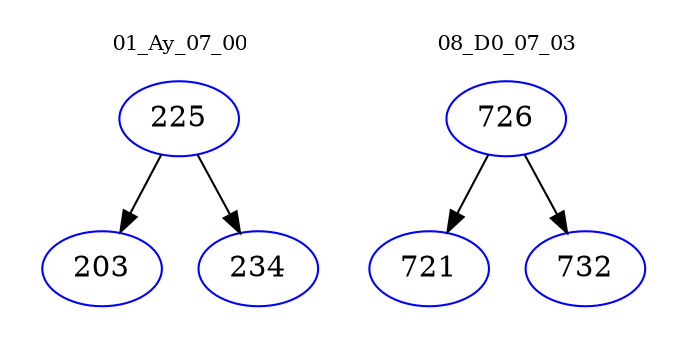 digraph{
subgraph cluster_0 {
color = white
label = "01_Ay_07_00";
fontsize=10;
T0_225 [label="225", color="blue"]
T0_225 -> T0_203 [color="black"]
T0_203 [label="203", color="blue"]
T0_225 -> T0_234 [color="black"]
T0_234 [label="234", color="blue"]
}
subgraph cluster_1 {
color = white
label = "08_D0_07_03";
fontsize=10;
T1_726 [label="726", color="blue"]
T1_726 -> T1_721 [color="black"]
T1_721 [label="721", color="blue"]
T1_726 -> T1_732 [color="black"]
T1_732 [label="732", color="blue"]
}
}
